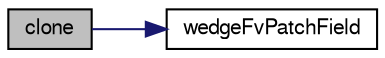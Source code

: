 digraph "clone"
{
  bgcolor="transparent";
  edge [fontname="FreeSans",fontsize="10",labelfontname="FreeSans",labelfontsize="10"];
  node [fontname="FreeSans",fontsize="10",shape=record];
  rankdir="LR";
  Node113 [label="clone",height=0.2,width=0.4,color="black", fillcolor="grey75", style="filled", fontcolor="black"];
  Node113 -> Node114 [color="midnightblue",fontsize="10",style="solid",fontname="FreeSans"];
  Node114 [label="wedgeFvPatchField",height=0.2,width=0.4,color="black",URL="$a22054.html#a1d38b66c454691f879540389dc897c27",tooltip="Construct from patch and internal field. "];
}
